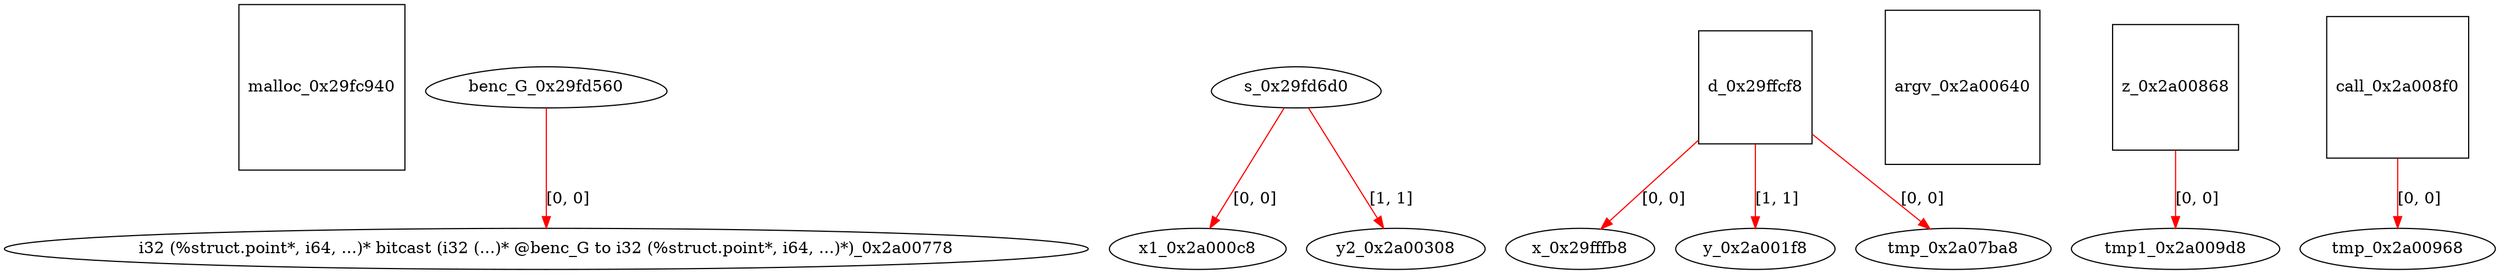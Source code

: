 digraph grafico {
"malloc_0x29fc940" [shape=square];
"benc_G_0x29fd560" [shape=egg];
"s_0x29fd6d0" [shape=egg];
"d_0x29ffcf8" [shape=square];
"x_0x29fffb8" [shape=ellipse];
"d_0x29ffcf8" -> "x_0x29fffb8" [label="[0, 0]",color=red];
"x1_0x2a000c8" [shape=ellipse];
"s_0x29fd6d0" -> "x1_0x2a000c8" [label="[0, 0]",color=red];
"y_0x2a001f8" [shape=ellipse];
"d_0x29ffcf8" -> "y_0x2a001f8" [label="[1, 1]",color=red];
"y2_0x2a00308" [shape=ellipse];
"s_0x29fd6d0" -> "y2_0x2a00308" [label="[1, 1]",color=red];
"argv_0x2a00640" [shape=square];
"i32 (%struct.point*, i64, ...)* bitcast (i32 (...)* @benc_G to i32 (%struct.point*, i64, ...)*)_0x2a00778" [shape=ellipse];
"benc_G_0x29fd560" -> "i32 (%struct.point*, i64, ...)* bitcast (i32 (...)* @benc_G to i32 (%struct.point*, i64, ...)*)_0x2a00778" [label="[0, 0]",color=red];
"z_0x2a00868" [shape=square];
"call_0x2a008f0" [shape=square];
"tmp_0x2a00968" [shape=ellipse];
"call_0x2a008f0" -> "tmp_0x2a00968" [label="[0, 0]",color=red];
"tmp1_0x2a009d8" [shape=ellipse];
"z_0x2a00868" -> "tmp1_0x2a009d8" [label="[0, 0]",color=red];
"tmp_0x2a07ba8" [shape=ellipse];
"d_0x29ffcf8" -> "tmp_0x2a07ba8" [label="[0, 0]",color=red];
}